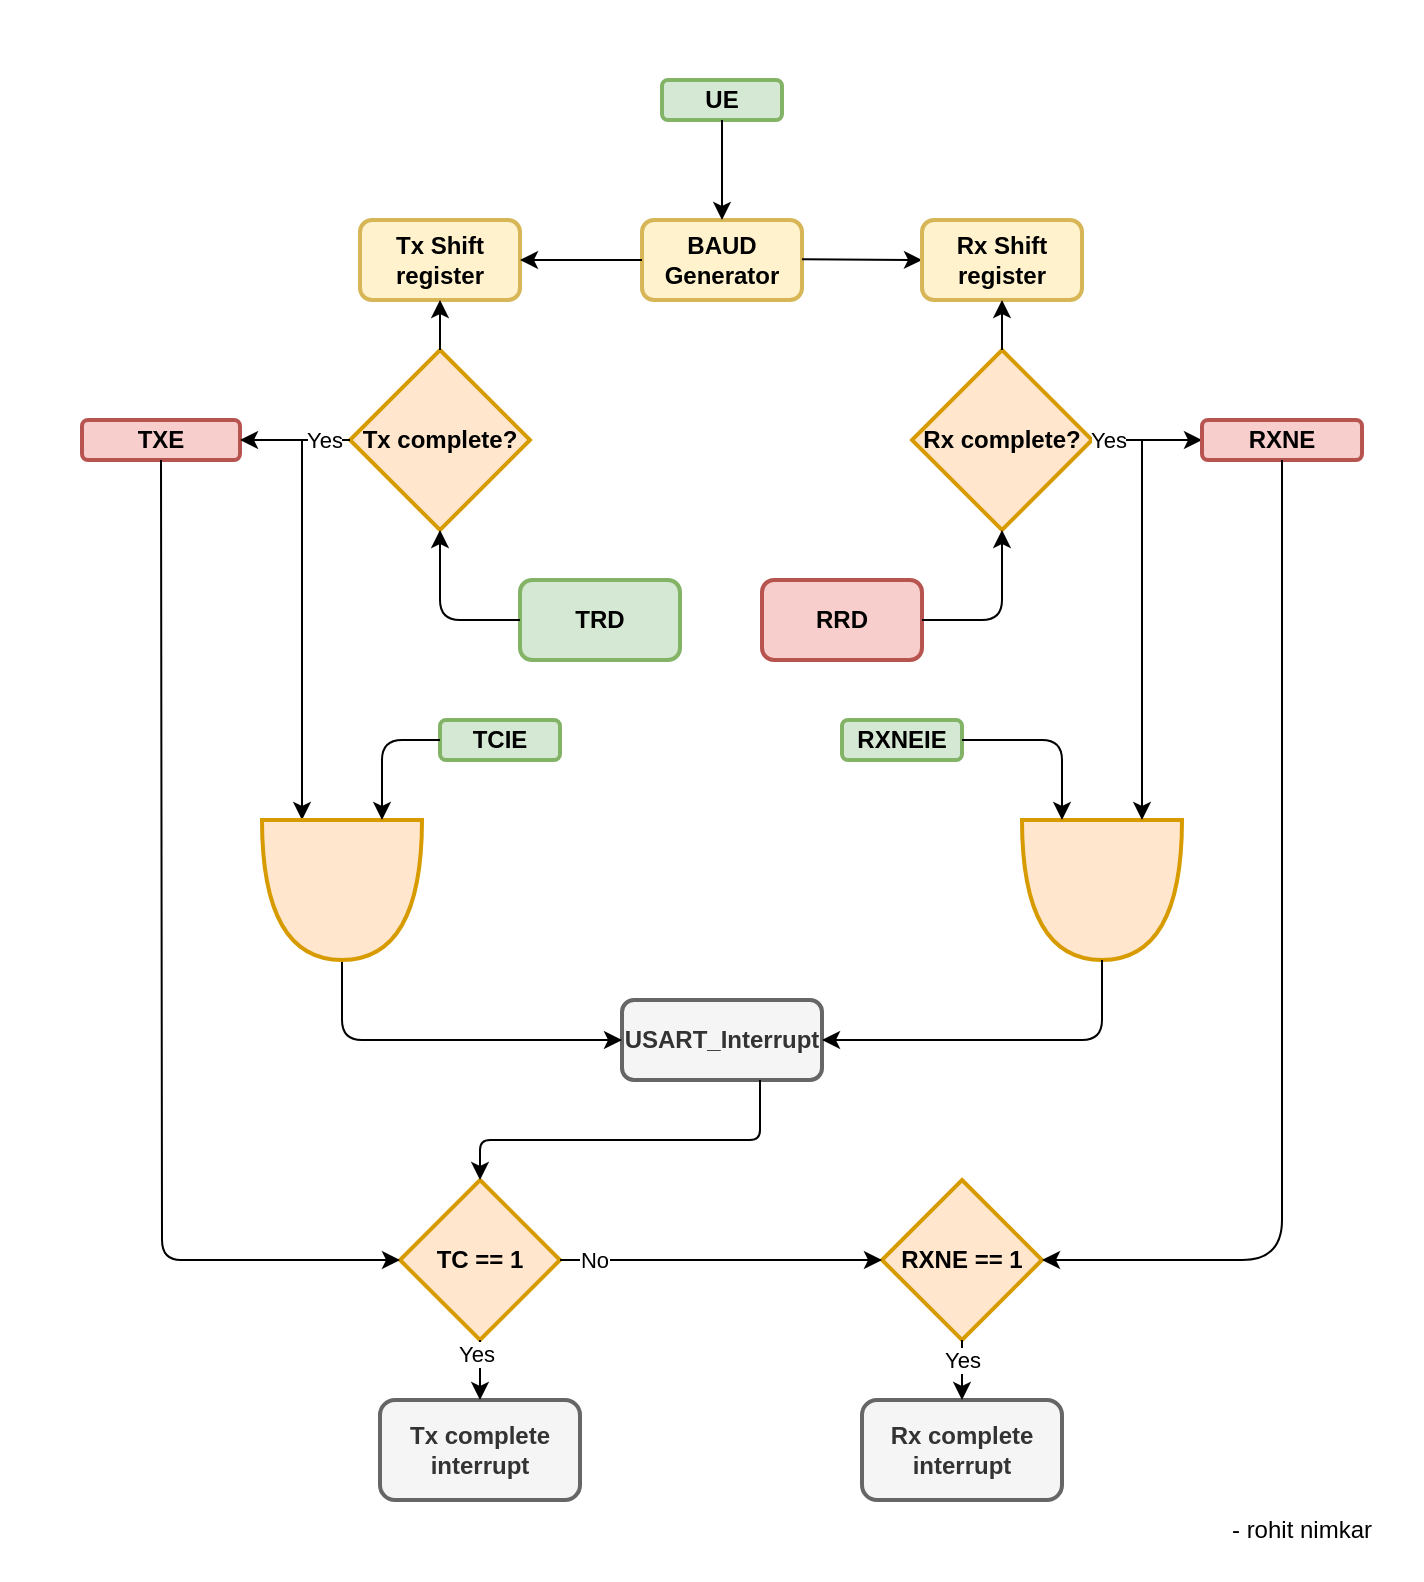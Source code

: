 <mxfile version="20.3.0" type="device"><diagram id="eoFRF44f-ROiIzYbxTK2" name="Page-1"><mxGraphModel dx="1106" dy="876" grid="1" gridSize="10" guides="1" tooltips="1" connect="1" arrows="1" fold="1" page="1" pageScale="1" pageWidth="827" pageHeight="1169" math="0" shadow="0"><root><mxCell id="0"/><mxCell id="1" parent="0"/><mxCell id="A2-9_qhtcZydyWeqchCp-121" value="" style="group" parent="1" vertex="1" connectable="0"><mxGeometry x="39" y="150" width="711" height="790" as="geometry"/></mxCell><mxCell id="A2-9_qhtcZydyWeqchCp-119" value="" style="group" parent="A2-9_qhtcZydyWeqchCp-121" vertex="1" connectable="0"><mxGeometry x="41" y="40" width="650" height="740" as="geometry"/></mxCell><mxCell id="A2-9_qhtcZydyWeqchCp-1" value="BAUD Generator" style="rounded=1;whiteSpace=wrap;html=1;fillColor=#fff2cc;strokeColor=#d6b656;strokeWidth=2;fontStyle=1" parent="A2-9_qhtcZydyWeqchCp-119" vertex="1"><mxGeometry x="280" y="70" width="80" height="40" as="geometry"/></mxCell><mxCell id="A2-9_qhtcZydyWeqchCp-2" value="UE" style="rounded=1;whiteSpace=wrap;html=1;fillColor=#d5e8d4;strokeColor=#82b366;strokeWidth=2;fontStyle=1" parent="A2-9_qhtcZydyWeqchCp-119" vertex="1"><mxGeometry x="290" width="60" height="20" as="geometry"/></mxCell><mxCell id="A2-9_qhtcZydyWeqchCp-3" value="Tx Shift register" style="rounded=1;whiteSpace=wrap;html=1;fillColor=#fff2cc;strokeColor=#d6b656;strokeWidth=2;fontStyle=1" parent="A2-9_qhtcZydyWeqchCp-119" vertex="1"><mxGeometry x="139" y="70" width="80" height="40" as="geometry"/></mxCell><mxCell id="A2-9_qhtcZydyWeqchCp-5" value="TRD" style="rounded=1;whiteSpace=wrap;html=1;fillColor=#d5e8d4;strokeColor=#82b366;strokeWidth=2;fontStyle=1" parent="A2-9_qhtcZydyWeqchCp-119" vertex="1"><mxGeometry x="219" y="250" width="80" height="40" as="geometry"/></mxCell><mxCell id="A2-9_qhtcZydyWeqchCp-7" value="Tx complete?" style="rhombus;whiteSpace=wrap;html=1;fillColor=#ffe6cc;strokeColor=#d79b00;strokeWidth=2;fontStyle=1" parent="A2-9_qhtcZydyWeqchCp-119" vertex="1"><mxGeometry x="134" y="135" width="90" height="90" as="geometry"/></mxCell><mxCell id="A2-9_qhtcZydyWeqchCp-9" value="USART_Interrupt" style="rounded=1;whiteSpace=wrap;html=1;fillColor=#f5f5f5;fontColor=#333333;strokeColor=#666666;strokeWidth=2;fontStyle=1" parent="A2-9_qhtcZydyWeqchCp-119" vertex="1"><mxGeometry x="270" y="460" width="100" height="40" as="geometry"/></mxCell><mxCell id="A2-9_qhtcZydyWeqchCp-10" value="TXE" style="rounded=1;whiteSpace=wrap;html=1;fillColor=#f8cecc;strokeColor=#b85450;strokeWidth=2;fontStyle=1" parent="A2-9_qhtcZydyWeqchCp-119" vertex="1"><mxGeometry y="170" width="79" height="20" as="geometry"/></mxCell><mxCell id="A2-9_qhtcZydyWeqchCp-17" value="TC == 1" style="rhombus;whiteSpace=wrap;html=1;fillColor=#ffe6cc;strokeColor=#d79b00;strokeWidth=2;fontStyle=1" parent="A2-9_qhtcZydyWeqchCp-119" vertex="1"><mxGeometry x="159" y="550" width="80" height="80" as="geometry"/></mxCell><mxCell id="A2-9_qhtcZydyWeqchCp-20" value="RXNE == 1" style="rhombus;whiteSpace=wrap;html=1;fillColor=#ffe6cc;strokeColor=#d79b00;strokeWidth=2;fontStyle=1" parent="A2-9_qhtcZydyWeqchCp-119" vertex="1"><mxGeometry x="400" y="550" width="80" height="80" as="geometry"/></mxCell><mxCell id="A2-9_qhtcZydyWeqchCp-21" value="" style="endArrow=classic;html=1;rounded=0;exitX=1;exitY=0.5;exitDx=0;exitDy=0;entryX=0;entryY=0.5;entryDx=0;entryDy=0;" parent="A2-9_qhtcZydyWeqchCp-119" source="A2-9_qhtcZydyWeqchCp-17" target="A2-9_qhtcZydyWeqchCp-20" edge="1"><mxGeometry width="50" height="50" relative="1" as="geometry"><mxPoint x="435" y="620" as="sourcePoint"/><mxPoint x="415" y="620" as="targetPoint"/><Array as="points"/></mxGeometry></mxCell><mxCell id="A2-9_qhtcZydyWeqchCp-114" value="No" style="edgeLabel;html=1;align=center;verticalAlign=middle;resizable=0;points=[];" parent="A2-9_qhtcZydyWeqchCp-21" vertex="1" connectable="0"><mxGeometry x="-0.789" relative="1" as="geometry"><mxPoint as="offset"/></mxGeometry></mxCell><mxCell id="A2-9_qhtcZydyWeqchCp-22" value="Tx complete interrupt" style="rounded=1;whiteSpace=wrap;html=1;fillColor=#f5f5f5;fontColor=#333333;strokeColor=#666666;strokeWidth=2;fontStyle=1" parent="A2-9_qhtcZydyWeqchCp-119" vertex="1"><mxGeometry x="149" y="660" width="100" height="50" as="geometry"/></mxCell><mxCell id="A2-9_qhtcZydyWeqchCp-24" value="" style="endArrow=classic;html=1;rounded=0;entryX=0.5;entryY=0;entryDx=0;entryDy=0;exitX=0.5;exitY=1;exitDx=0;exitDy=0;" parent="A2-9_qhtcZydyWeqchCp-119" source="A2-9_qhtcZydyWeqchCp-2" target="A2-9_qhtcZydyWeqchCp-1" edge="1"><mxGeometry width="50" height="50" relative="1" as="geometry"><mxPoint x="260" y="150" as="sourcePoint"/><mxPoint x="310" y="100" as="targetPoint"/></mxGeometry></mxCell><mxCell id="A2-9_qhtcZydyWeqchCp-30" value="" style="endArrow=classic;html=1;rounded=0;entryX=1;entryY=0.5;entryDx=0;entryDy=0;" parent="A2-9_qhtcZydyWeqchCp-119" target="A2-9_qhtcZydyWeqchCp-3" edge="1"><mxGeometry width="50" height="50" relative="1" as="geometry"><mxPoint x="280" y="90" as="sourcePoint"/><mxPoint x="229" y="120" as="targetPoint"/></mxGeometry></mxCell><mxCell id="A2-9_qhtcZydyWeqchCp-32" value="" style="endArrow=classic;html=1;rounded=0;entryX=0.5;entryY=1;entryDx=0;entryDy=0;" parent="A2-9_qhtcZydyWeqchCp-119" source="A2-9_qhtcZydyWeqchCp-7" target="A2-9_qhtcZydyWeqchCp-3" edge="1"><mxGeometry width="50" height="50" relative="1" as="geometry"><mxPoint x="199" y="190" as="sourcePoint"/><mxPoint x="249" y="140" as="targetPoint"/></mxGeometry></mxCell><mxCell id="A2-9_qhtcZydyWeqchCp-36" value="" style="endArrow=classic;html=1;rounded=0;entryX=1;entryY=0.5;entryDx=0;entryDy=0;exitX=0;exitY=0.5;exitDx=0;exitDy=0;" parent="A2-9_qhtcZydyWeqchCp-119" source="A2-9_qhtcZydyWeqchCp-7" target="A2-9_qhtcZydyWeqchCp-10" edge="1"><mxGeometry width="50" height="50" relative="1" as="geometry"><mxPoint x="79" y="215" as="sourcePoint"/><mxPoint x="129" y="165" as="targetPoint"/><Array as="points"/></mxGeometry></mxCell><mxCell id="A2-9_qhtcZydyWeqchCp-112" value="Yes" style="edgeLabel;html=1;align=center;verticalAlign=middle;resizable=0;points=[];" parent="A2-9_qhtcZydyWeqchCp-36" vertex="1" connectable="0"><mxGeometry x="-0.396" relative="1" as="geometry"><mxPoint x="3" as="offset"/></mxGeometry></mxCell><mxCell id="A2-9_qhtcZydyWeqchCp-40" value="TCIE" style="rounded=1;whiteSpace=wrap;html=1;fillColor=#d5e8d4;strokeColor=#82b366;strokeWidth=2;fontStyle=1" parent="A2-9_qhtcZydyWeqchCp-119" vertex="1"><mxGeometry x="179" y="320" width="60" height="20" as="geometry"/></mxCell><mxCell id="A2-9_qhtcZydyWeqchCp-42" value="" style="curved=1;endArrow=classic;html=1;rounded=0;exitX=1;exitY=0.5;exitDx=0;exitDy=0;exitPerimeter=0;" parent="A2-9_qhtcZydyWeqchCp-119" source="A2-9_qhtcZydyWeqchCp-49" edge="1"><mxGeometry width="50" height="50" relative="1" as="geometry"><mxPoint x="104" y="440" as="sourcePoint"/><mxPoint x="270" y="480" as="targetPoint"/><Array as="points"><mxPoint x="130" y="460"/><mxPoint x="130" y="480"/><mxPoint x="150" y="480"/></Array></mxGeometry></mxCell><mxCell id="A2-9_qhtcZydyWeqchCp-46" value="" style="endArrow=classic;html=1;rounded=0;entryX=0;entryY=0.75;entryDx=0;entryDy=0;entryPerimeter=0;" parent="A2-9_qhtcZydyWeqchCp-119" target="A2-9_qhtcZydyWeqchCp-49" edge="1"><mxGeometry width="50" height="50" relative="1" as="geometry"><mxPoint x="110" y="180" as="sourcePoint"/><mxPoint x="117.332" y="330.72" as="targetPoint"/></mxGeometry></mxCell><mxCell id="A2-9_qhtcZydyWeqchCp-49" value="" style="shape=or;whiteSpace=wrap;html=1;direction=south;fillColor=#ffe6cc;strokeColor=#d79b00;strokeWidth=2;fontStyle=1" parent="A2-9_qhtcZydyWeqchCp-119" vertex="1"><mxGeometry x="90" y="370" width="80" height="70" as="geometry"/></mxCell><mxCell id="A2-9_qhtcZydyWeqchCp-50" value="" style="curved=1;endArrow=classic;html=1;rounded=0;entryX=0.5;entryY=0;entryDx=0;entryDy=0;exitX=0.5;exitY=1;exitDx=0;exitDy=0;" parent="A2-9_qhtcZydyWeqchCp-119" target="A2-9_qhtcZydyWeqchCp-17" edge="1"><mxGeometry width="50" height="50" relative="1" as="geometry"><mxPoint x="339" y="500" as="sourcePoint"/><mxPoint x="119" y="540" as="targetPoint"/><Array as="points"><mxPoint x="339" y="520"/><mxPoint x="339" y="530"/><mxPoint x="329" y="530"/><mxPoint x="209" y="530"/><mxPoint x="199" y="530"/><mxPoint x="199" y="540"/><mxPoint x="199" y="550"/></Array></mxGeometry></mxCell><mxCell id="A2-9_qhtcZydyWeqchCp-51" value="" style="curved=1;endArrow=classic;html=1;rounded=0;entryX=0;entryY=0.25;entryDx=0;entryDy=0;entryPerimeter=0;exitX=0;exitY=0.5;exitDx=0;exitDy=0;" parent="A2-9_qhtcZydyWeqchCp-119" source="A2-9_qhtcZydyWeqchCp-40" target="A2-9_qhtcZydyWeqchCp-49" edge="1"><mxGeometry width="50" height="50" relative="1" as="geometry"><mxPoint x="219" y="440" as="sourcePoint"/><mxPoint x="229" y="390" as="targetPoint"/><Array as="points"><mxPoint x="170" y="330"/><mxPoint x="150" y="330"/><mxPoint x="150" y="350"/></Array></mxGeometry></mxCell><mxCell id="A2-9_qhtcZydyWeqchCp-84" value="" style="endArrow=classic;html=1;rounded=0;entryX=0;entryY=0.5;entryDx=0;entryDy=0;exitX=0;exitY=0.5;exitDx=0;exitDy=0;" parent="A2-9_qhtcZydyWeqchCp-119" target="A2-9_qhtcZydyWeqchCp-85" edge="1"><mxGeometry width="50" height="50" relative="1" as="geometry"><mxPoint x="360" y="89.62" as="sourcePoint"/><mxPoint x="445" y="89.62" as="targetPoint"/></mxGeometry></mxCell><mxCell id="A2-9_qhtcZydyWeqchCp-85" value="Rx Shift register" style="rounded=1;whiteSpace=wrap;html=1;fillColor=#fff2cc;strokeColor=#d6b656;strokeWidth=2;fontStyle=1" parent="A2-9_qhtcZydyWeqchCp-119" vertex="1"><mxGeometry x="420" y="70" width="80" height="40" as="geometry"/></mxCell><mxCell id="A2-9_qhtcZydyWeqchCp-86" value="Rx complete?" style="rhombus;whiteSpace=wrap;html=1;fillColor=#ffe6cc;strokeColor=#d79b00;strokeWidth=2;fontStyle=1" parent="A2-9_qhtcZydyWeqchCp-119" vertex="1"><mxGeometry x="415" y="135" width="90" height="90" as="geometry"/></mxCell><mxCell id="A2-9_qhtcZydyWeqchCp-87" value="" style="endArrow=classic;html=1;rounded=0;entryX=0.5;entryY=1;entryDx=0;entryDy=0;" parent="A2-9_qhtcZydyWeqchCp-119" source="A2-9_qhtcZydyWeqchCp-86" target="A2-9_qhtcZydyWeqchCp-85" edge="1"><mxGeometry width="50" height="50" relative="1" as="geometry"><mxPoint x="510" y="190" as="sourcePoint"/><mxPoint x="560" y="140" as="targetPoint"/></mxGeometry></mxCell><mxCell id="A2-9_qhtcZydyWeqchCp-90" value="" style="endArrow=classic;html=1;rounded=0;entryX=0;entryY=0.5;entryDx=0;entryDy=0;exitX=1;exitY=0.5;exitDx=0;exitDy=0;" parent="A2-9_qhtcZydyWeqchCp-119" source="A2-9_qhtcZydyWeqchCp-86" target="A2-9_qhtcZydyWeqchCp-102" edge="1"><mxGeometry width="50" height="50" relative="1" as="geometry"><mxPoint x="530.0" y="209.74" as="sourcePoint"/><mxPoint x="600.0" y="209.74" as="targetPoint"/><Array as="points"/></mxGeometry></mxCell><mxCell id="A2-9_qhtcZydyWeqchCp-113" value="Yes" style="edgeLabel;html=1;align=center;verticalAlign=middle;resizable=0;points=[];" parent="A2-9_qhtcZydyWeqchCp-90" vertex="1" connectable="0"><mxGeometry x="-0.718" relative="1" as="geometry"><mxPoint as="offset"/></mxGeometry></mxCell><mxCell id="A2-9_qhtcZydyWeqchCp-93" value="RRD" style="rounded=1;whiteSpace=wrap;html=1;fillColor=#f8cecc;strokeColor=#b85450;strokeWidth=2;fontStyle=1" parent="A2-9_qhtcZydyWeqchCp-119" vertex="1"><mxGeometry x="340" y="250" width="80" height="40" as="geometry"/></mxCell><mxCell id="A2-9_qhtcZydyWeqchCp-96" value="RXNEIE" style="rounded=1;whiteSpace=wrap;html=1;fillColor=#d5e8d4;strokeColor=#82b366;strokeWidth=2;fontStyle=1" parent="A2-9_qhtcZydyWeqchCp-119" vertex="1"><mxGeometry x="380" y="320" width="60" height="20" as="geometry"/></mxCell><mxCell id="A2-9_qhtcZydyWeqchCp-97" value="" style="shape=or;whiteSpace=wrap;html=1;direction=south;fillColor=#ffe6cc;strokeColor=#d79b00;strokeWidth=2;fontStyle=1" parent="A2-9_qhtcZydyWeqchCp-119" vertex="1"><mxGeometry x="470" y="370" width="80" height="70" as="geometry"/></mxCell><mxCell id="A2-9_qhtcZydyWeqchCp-98" value="" style="curved=1;endArrow=classic;html=1;rounded=0;exitX=1;exitY=0.5;exitDx=0;exitDy=0;exitPerimeter=0;" parent="A2-9_qhtcZydyWeqchCp-119" source="A2-9_qhtcZydyWeqchCp-97" edge="1"><mxGeometry width="50" height="50" relative="1" as="geometry"><mxPoint x="510.0" y="440" as="sourcePoint"/><mxPoint x="370" y="480" as="targetPoint"/><Array as="points"><mxPoint x="510" y="460"/><mxPoint x="510" y="480"/><mxPoint x="490" y="480"/></Array></mxGeometry></mxCell><mxCell id="A2-9_qhtcZydyWeqchCp-99" value="" style="curved=1;endArrow=classic;html=1;rounded=0;entryX=0;entryY=0.75;entryDx=0;entryDy=0;entryPerimeter=0;exitX=1;exitY=0.5;exitDx=0;exitDy=0;" parent="A2-9_qhtcZydyWeqchCp-119" source="A2-9_qhtcZydyWeqchCp-96" target="A2-9_qhtcZydyWeqchCp-97" edge="1"><mxGeometry width="50" height="50" relative="1" as="geometry"><mxPoint x="380" y="410" as="sourcePoint"/><mxPoint x="430" y="360" as="targetPoint"/><Array as="points"><mxPoint x="470" y="330"/><mxPoint x="490" y="330"/><mxPoint x="490" y="350"/></Array></mxGeometry></mxCell><mxCell id="A2-9_qhtcZydyWeqchCp-100" value="" style="endArrow=classic;html=1;rounded=0;entryX=0;entryY=0.25;entryDx=0;entryDy=0;entryPerimeter=0;" parent="A2-9_qhtcZydyWeqchCp-119" target="A2-9_qhtcZydyWeqchCp-97" edge="1"><mxGeometry width="50" height="50" relative="1" as="geometry"><mxPoint x="530" y="180" as="sourcePoint"/><mxPoint x="550" y="300" as="targetPoint"/></mxGeometry></mxCell><mxCell id="A2-9_qhtcZydyWeqchCp-102" value="RXNE" style="rounded=1;whiteSpace=wrap;html=1;fillColor=#f8cecc;strokeColor=#b85450;strokeWidth=2;fontStyle=1" parent="A2-9_qhtcZydyWeqchCp-119" vertex="1"><mxGeometry x="560" y="170" width="80" height="20" as="geometry"/></mxCell><mxCell id="A2-9_qhtcZydyWeqchCp-103" value="" style="curved=1;endArrow=classic;html=1;rounded=0;entryX=0;entryY=0.5;entryDx=0;entryDy=0;exitX=0.5;exitY=1;exitDx=0;exitDy=0;" parent="A2-9_qhtcZydyWeqchCp-119" source="A2-9_qhtcZydyWeqchCp-10" target="A2-9_qhtcZydyWeqchCp-17" edge="1"><mxGeometry width="50" height="50" relative="1" as="geometry"><mxPoint x="19.0" y="340" as="sourcePoint"/><mxPoint x="49" y="605" as="targetPoint"/><Array as="points"><mxPoint x="40" y="570"/><mxPoint x="40" y="590"/><mxPoint x="59" y="590"/></Array></mxGeometry></mxCell><mxCell id="A2-9_qhtcZydyWeqchCp-104" value="" style="curved=1;endArrow=classic;html=1;rounded=0;entryX=1;entryY=0.5;entryDx=0;entryDy=0;exitX=0.5;exitY=1;exitDx=0;exitDy=0;" parent="A2-9_qhtcZydyWeqchCp-119" source="A2-9_qhtcZydyWeqchCp-102" target="A2-9_qhtcZydyWeqchCp-20" edge="1"><mxGeometry width="50" height="50" relative="1" as="geometry"><mxPoint x="640.0" y="340" as="sourcePoint"/><mxPoint x="500" y="655" as="targetPoint"/><Array as="points"><mxPoint x="600" y="550"/><mxPoint x="600" y="590"/><mxPoint x="560" y="590"/></Array></mxGeometry></mxCell><mxCell id="A2-9_qhtcZydyWeqchCp-105" value="" style="curved=1;endArrow=classic;html=1;rounded=0;entryX=0.5;entryY=1;entryDx=0;entryDy=0;exitX=0;exitY=0.5;exitDx=0;exitDy=0;" parent="A2-9_qhtcZydyWeqchCp-119" source="A2-9_qhtcZydyWeqchCp-5" target="A2-9_qhtcZydyWeqchCp-7" edge="1"><mxGeometry width="50" height="50" relative="1" as="geometry"><mxPoint x="159" y="300" as="sourcePoint"/><mxPoint x="209" y="250" as="targetPoint"/><Array as="points"><mxPoint x="199" y="270"/><mxPoint x="179" y="270"/><mxPoint x="179" y="250"/></Array></mxGeometry></mxCell><mxCell id="A2-9_qhtcZydyWeqchCp-106" value="" style="curved=1;endArrow=classic;html=1;rounded=0;entryX=0.5;entryY=1;entryDx=0;entryDy=0;" parent="A2-9_qhtcZydyWeqchCp-119" edge="1"><mxGeometry width="50" height="50" relative="1" as="geometry"><mxPoint x="420" y="270" as="sourcePoint"/><mxPoint x="460" y="225" as="targetPoint"/><Array as="points"><mxPoint x="440" y="270"/><mxPoint x="460" y="270"/><mxPoint x="460" y="250"/><mxPoint x="460" y="240"/></Array></mxGeometry></mxCell><mxCell id="A2-9_qhtcZydyWeqchCp-107" value="Rx complete interrupt" style="rounded=1;whiteSpace=wrap;html=1;fillColor=#f5f5f5;fontColor=#333333;strokeColor=#666666;strokeWidth=2;fontStyle=1" parent="A2-9_qhtcZydyWeqchCp-119" vertex="1"><mxGeometry x="390" y="660" width="100" height="50" as="geometry"/></mxCell><mxCell id="A2-9_qhtcZydyWeqchCp-108" value="" style="endArrow=classic;html=1;rounded=0;entryX=0.5;entryY=0;entryDx=0;entryDy=0;exitX=0.5;exitY=1;exitDx=0;exitDy=0;" parent="A2-9_qhtcZydyWeqchCp-119" source="A2-9_qhtcZydyWeqchCp-17" target="A2-9_qhtcZydyWeqchCp-22" edge="1"><mxGeometry width="50" height="50" relative="1" as="geometry"><mxPoint x="89" y="660" as="sourcePoint"/><mxPoint x="139" y="610" as="targetPoint"/></mxGeometry></mxCell><mxCell id="A2-9_qhtcZydyWeqchCp-116" value="Yes" style="edgeLabel;html=1;align=center;verticalAlign=middle;resizable=0;points=[];" parent="A2-9_qhtcZydyWeqchCp-108" vertex="1" connectable="0"><mxGeometry x="-0.541" y="-2" relative="1" as="geometry"><mxPoint as="offset"/></mxGeometry></mxCell><mxCell id="A2-9_qhtcZydyWeqchCp-109" value="" style="endArrow=classic;html=1;rounded=0;exitX=0.5;exitY=1;exitDx=0;exitDy=0;" parent="A2-9_qhtcZydyWeqchCp-119" source="A2-9_qhtcZydyWeqchCp-20" target="A2-9_qhtcZydyWeqchCp-107" edge="1"><mxGeometry width="50" height="50" relative="1" as="geometry"><mxPoint x="190" y="640" as="sourcePoint"/><mxPoint x="190" y="670" as="targetPoint"/></mxGeometry></mxCell><mxCell id="A2-9_qhtcZydyWeqchCp-115" value="Yes" style="edgeLabel;html=1;align=center;verticalAlign=middle;resizable=0;points=[];" parent="A2-9_qhtcZydyWeqchCp-109" vertex="1" connectable="0"><mxGeometry x="-0.355" relative="1" as="geometry"><mxPoint as="offset"/></mxGeometry></mxCell><mxCell id="A2-9_qhtcZydyWeqchCp-118" value="- rohit nimkar" style="text;html=1;strokeColor=none;fillColor=none;align=center;verticalAlign=middle;whiteSpace=wrap;rounded=0;" parent="A2-9_qhtcZydyWeqchCp-119" vertex="1"><mxGeometry x="570" y="710" width="80" height="30" as="geometry"/></mxCell><mxCell id="A2-9_qhtcZydyWeqchCp-120" value="" style="rounded=0;whiteSpace=wrap;html=1;strokeWidth=2;fillColor=none;strokeColor=none;" parent="A2-9_qhtcZydyWeqchCp-121" vertex="1"><mxGeometry width="711" height="790" as="geometry"/></mxCell></root></mxGraphModel></diagram></mxfile>
